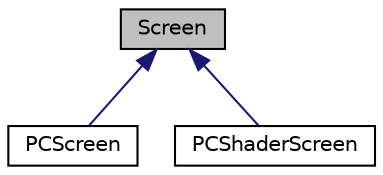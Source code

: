 digraph "Screen"
{
  edge [fontname="Helvetica",fontsize="10",labelfontname="Helvetica",labelfontsize="10"];
  node [fontname="Helvetica",fontsize="10",shape=record];
  Node1 [label="Screen",height=0.2,width=0.4,color="black", fillcolor="grey75", style="filled", fontcolor="black"];
  Node1 -> Node2 [dir="back",color="midnightblue",fontsize="10",style="solid",fontname="Helvetica"];
  Node2 [label="PCScreen",height=0.2,width=0.4,color="black", fillcolor="white", style="filled",URL="$classPCScreen.html"];
  Node1 -> Node3 [dir="back",color="midnightblue",fontsize="10",style="solid",fontname="Helvetica"];
  Node3 [label="PCShaderScreen",height=0.2,width=0.4,color="black", fillcolor="white", style="filled",URL="$classPCShaderScreen.html"];
}
